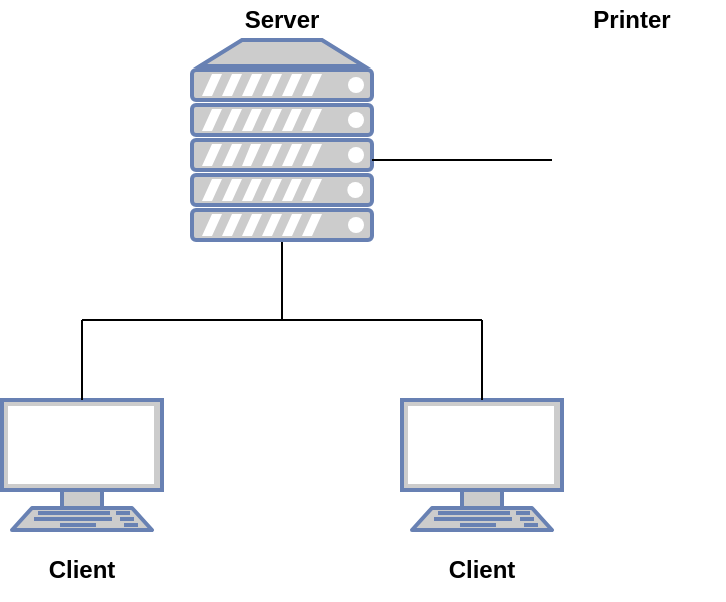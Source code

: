 <mxfile version="10.5.8" type="device"><diagram id="M1Ca-ZIx8PQV6kUmrSYu" name="Page-1"><mxGraphModel dx="1108" dy="561" grid="1" gridSize="10" guides="1" tooltips="1" connect="1" arrows="1" fold="1" page="1" pageScale="1" pageWidth="400" pageHeight="400" math="0" shadow="0"><root><mxCell id="0"/><mxCell id="1" parent="0"/><mxCell id="adAaC9X8eNBB4WosB0cQ-2" value="" style="fontColor=#0066CC;verticalAlign=top;verticalLabelPosition=bottom;labelPosition=center;align=center;html=1;outlineConnect=0;fillColor=#CCCCCC;strokeColor=#6881B3;gradientColor=none;gradientDirection=north;strokeWidth=2;shape=mxgraph.networks.terminal;" vertex="1" parent="1"><mxGeometry x="15" y="250" width="80" height="65" as="geometry"/></mxCell><mxCell id="adAaC9X8eNBB4WosB0cQ-3" value="" style="fontColor=#0066CC;verticalAlign=top;verticalLabelPosition=bottom;labelPosition=center;align=center;html=1;outlineConnect=0;fillColor=#CCCCCC;strokeColor=#6881B3;gradientColor=none;gradientDirection=north;strokeWidth=2;shape=mxgraph.networks.terminal;" vertex="1" parent="1"><mxGeometry x="215" y="250" width="80" height="65" as="geometry"/></mxCell><mxCell id="adAaC9X8eNBB4WosB0cQ-8" value="Server" style="text;html=1;strokeColor=none;fillColor=none;align=center;verticalAlign=middle;whiteSpace=wrap;rounded=0;fontStyle=1" vertex="1" parent="1"><mxGeometry x="115" y="50" width="80" height="20" as="geometry"/></mxCell><mxCell id="adAaC9X8eNBB4WosB0cQ-9" value="Client&lt;br&gt;" style="text;html=1;strokeColor=none;fillColor=none;align=center;verticalAlign=middle;whiteSpace=wrap;rounded=0;fontStyle=1" vertex="1" parent="1"><mxGeometry x="15" y="320" width="80" height="30" as="geometry"/></mxCell><mxCell id="adAaC9X8eNBB4WosB0cQ-10" value="Client&lt;br&gt;" style="text;html=1;strokeColor=none;fillColor=none;align=center;verticalAlign=middle;whiteSpace=wrap;rounded=0;fontStyle=1" vertex="1" parent="1"><mxGeometry x="215" y="320" width="80" height="30" as="geometry"/></mxCell><mxCell id="adAaC9X8eNBB4WosB0cQ-16" style="edgeStyle=orthogonalEdgeStyle;rounded=0;orthogonalLoop=1;jettySize=auto;html=1;endArrow=none;endFill=0;" edge="1" parent="1" source="adAaC9X8eNBB4WosB0cQ-11"><mxGeometry relative="1" as="geometry"><mxPoint x="155" y="210" as="targetPoint"/></mxGeometry></mxCell><mxCell id="adAaC9X8eNBB4WosB0cQ-11" value="" style="fontColor=#0066CC;verticalAlign=top;verticalLabelPosition=bottom;labelPosition=center;align=center;html=1;outlineConnect=0;fillColor=#CCCCCC;strokeColor=#6881B3;gradientColor=none;gradientDirection=north;strokeWidth=2;shape=mxgraph.networks.server;" vertex="1" parent="1"><mxGeometry x="110" y="70" width="90" height="100" as="geometry"/></mxCell><mxCell id="adAaC9X8eNBB4WosB0cQ-13" value="" style="endArrow=none;html=1;" edge="1" parent="1"><mxGeometry width="50" height="50" relative="1" as="geometry"><mxPoint x="55" y="250" as="sourcePoint"/><mxPoint x="55" y="210" as="targetPoint"/></mxGeometry></mxCell><mxCell id="adAaC9X8eNBB4WosB0cQ-14" value="" style="endArrow=none;html=1;" edge="1" parent="1"><mxGeometry width="50" height="50" relative="1" as="geometry"><mxPoint x="255" y="250" as="sourcePoint"/><mxPoint x="255" y="210" as="targetPoint"/></mxGeometry></mxCell><mxCell id="adAaC9X8eNBB4WosB0cQ-15" value="" style="endArrow=none;html=1;" edge="1" parent="1"><mxGeometry width="50" height="50" relative="1" as="geometry"><mxPoint x="55" y="210" as="sourcePoint"/><mxPoint x="255" y="210" as="targetPoint"/><Array as="points"><mxPoint x="155" y="210"/></Array></mxGeometry></mxCell><mxCell id="adAaC9X8eNBB4WosB0cQ-17" value="" style="shape=image;html=1;verticalAlign=top;verticalLabelPosition=bottom;labelBackgroundColor=#ffffff;imageAspect=0;aspect=fixed;image=https://cdn4.iconfinder.com/data/icons/common-toolbar/36/Print-2-128.png" vertex="1" parent="1"><mxGeometry x="284" y="76" width="92" height="88" as="geometry"/></mxCell><mxCell id="adAaC9X8eNBB4WosB0cQ-19" value="" style="endArrow=none;html=1;" edge="1" parent="1"><mxGeometry width="50" height="50" relative="1" as="geometry"><mxPoint x="200" y="130" as="sourcePoint"/><mxPoint x="290" y="130" as="targetPoint"/><Array as="points"><mxPoint x="250" y="130"/></Array></mxGeometry></mxCell><mxCell id="adAaC9X8eNBB4WosB0cQ-20" value="Printer" style="text;html=1;strokeColor=none;fillColor=none;align=center;verticalAlign=middle;whiteSpace=wrap;rounded=0;fontStyle=1" vertex="1" parent="1"><mxGeometry x="290" y="50" width="80" height="20" as="geometry"/></mxCell></root></mxGraphModel></diagram></mxfile>
